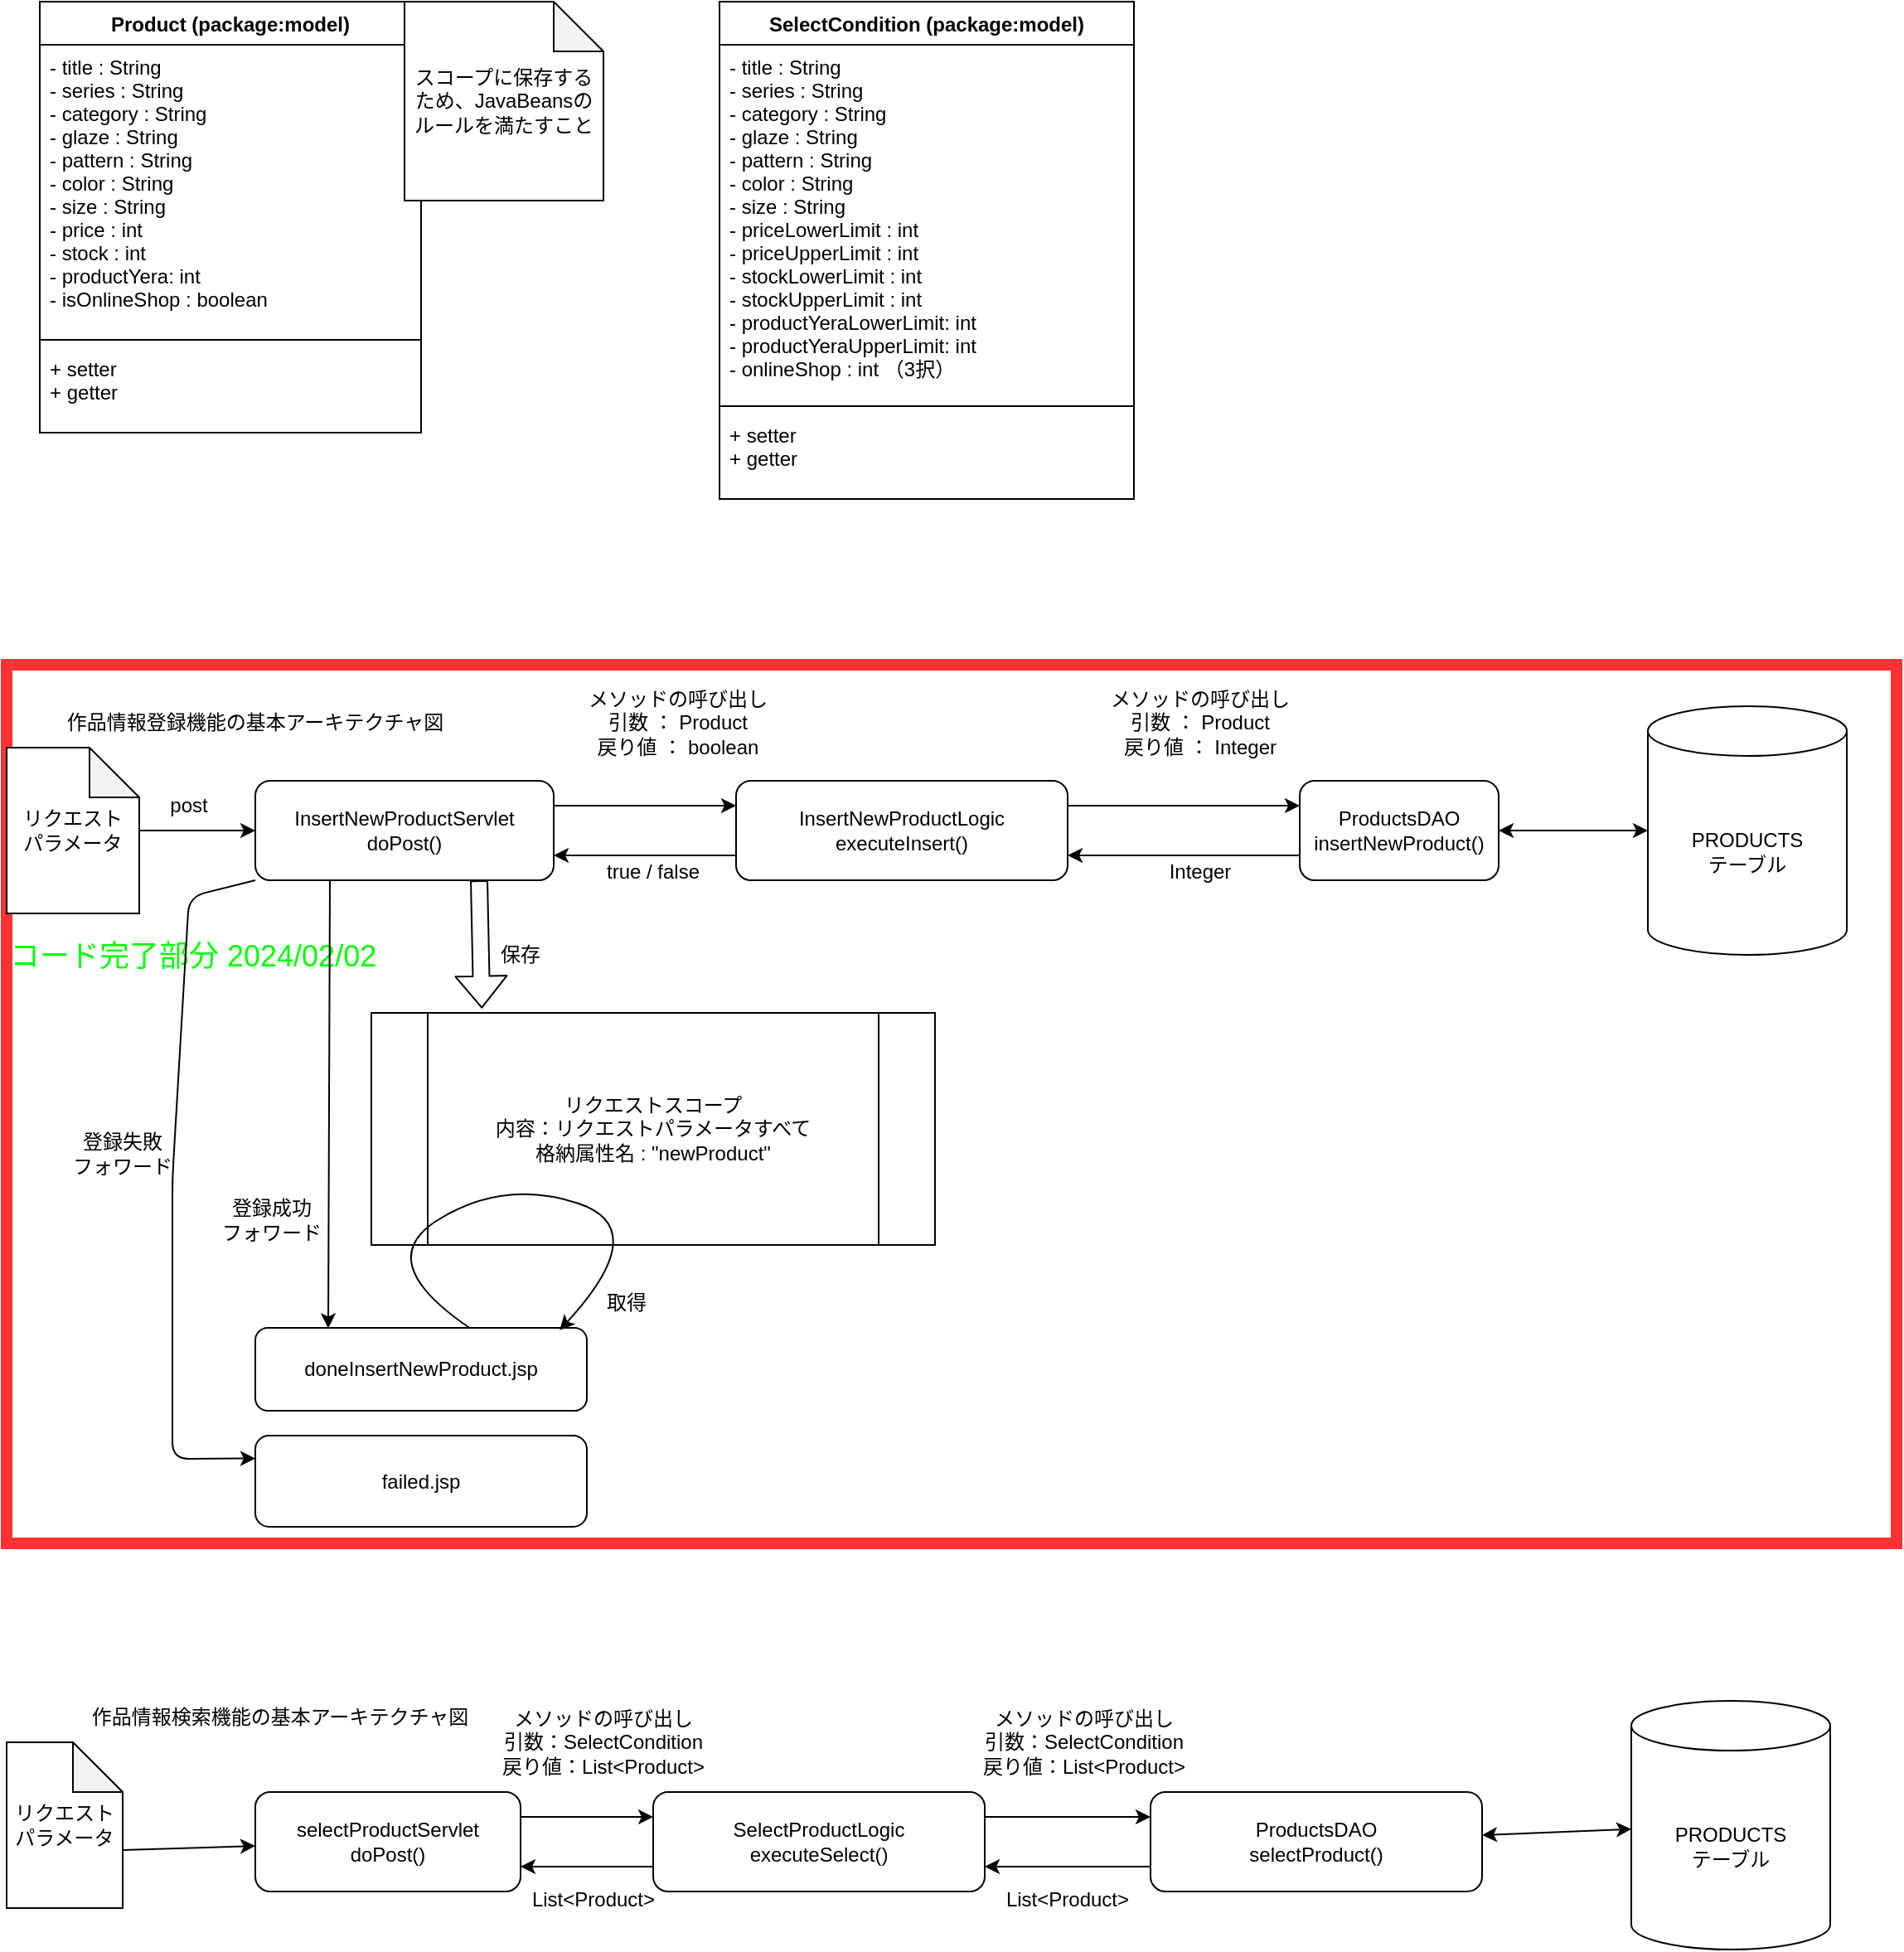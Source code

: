 <mxfile>
    <diagram id="-FYDAHze_42g2kL0sBDs" name="ページ1">
        <mxGraphModel dx="1072" dy="1644" grid="1" gridSize="10" guides="1" tooltips="1" connect="1" arrows="1" fold="1" page="1" pageScale="1" pageWidth="827" pageHeight="1169" math="0" shadow="0">
            <root>
                <mxCell id="0"/>
                <mxCell id="1" parent="0"/>
                <mxCell id="45" value="&lt;p style=&quot;line-height: 100%; font-size: 18px;&quot;&gt;&lt;font style=&quot;font-size: 18px;&quot; color=&quot;#00ff00&quot;&gt;コード完了部分 2024/02/02&lt;/font&gt;&lt;/p&gt;&lt;p style=&quot;line-height: 100%; font-size: 18px;&quot;&gt;&lt;font style=&quot;font-size: 18px;&quot; color=&quot;#00ff00&quot;&gt;&lt;br&gt;&lt;/font&gt;&lt;/p&gt;&lt;p style=&quot;line-height: 100%; font-size: 18px;&quot;&gt;&lt;font style=&quot;font-size: 18px;&quot; color=&quot;#00ff00&quot;&gt;&lt;br&gt;&lt;/font&gt;&lt;/p&gt;&lt;p style=&quot;line-height: 100%; font-size: 18px;&quot;&gt;&lt;font style=&quot;font-size: 18px;&quot; color=&quot;#00ff00&quot;&gt;&lt;br&gt;&lt;/font&gt;&lt;/p&gt;&lt;p style=&quot;line-height: 100%; font-size: 18px;&quot;&gt;&lt;br&gt;&lt;/p&gt;&lt;p style=&quot;line-height: 100%; font-size: 18px;&quot;&gt;&lt;br&gt;&lt;/p&gt;" style="rounded=0;whiteSpace=wrap;html=1;fillColor=none;strokeColor=#FF3333;strokeWidth=7;align=left;" parent="1" vertex="1">
                    <mxGeometry x="10" y="120" width="1140" height="530" as="geometry"/>
                </mxCell>
                <mxCell id="9" style="edgeStyle=none;html=1;exitX=1;exitY=0.25;exitDx=0;exitDy=0;entryX=0;entryY=0.25;entryDx=0;entryDy=0;" parent="1" source="2" target="7" edge="1">
                    <mxGeometry relative="1" as="geometry"/>
                </mxCell>
                <mxCell id="35" style="edgeStyle=none;html=1;exitX=0.25;exitY=1;exitDx=0;exitDy=0;entryX=0.22;entryY=0.005;entryDx=0;entryDy=0;entryPerimeter=0;" parent="1" source="2" target="34" edge="1">
                    <mxGeometry relative="1" as="geometry"/>
                </mxCell>
                <mxCell id="2" value="InsertNewProductServlet&lt;br&gt;doPost()" style="rounded=1;whiteSpace=wrap;html=1;" parent="1" vertex="1">
                    <mxGeometry x="160" y="190" width="180" height="60" as="geometry"/>
                </mxCell>
                <mxCell id="5" style="edgeStyle=none;html=1;entryX=0;entryY=0.5;entryDx=0;entryDy=0;" parent="1" source="4" target="2" edge="1">
                    <mxGeometry relative="1" as="geometry"/>
                </mxCell>
                <mxCell id="4" value="リクエスト&lt;br&gt;パラメータ" style="shape=note;whiteSpace=wrap;html=1;backgroundOutline=1;darkOpacity=0.05;" parent="1" vertex="1">
                    <mxGeometry x="10" y="170" width="80" height="100" as="geometry"/>
                </mxCell>
                <mxCell id="6" value="post" style="text;html=1;strokeColor=none;fillColor=none;align=center;verticalAlign=middle;whiteSpace=wrap;rounded=0;" parent="1" vertex="1">
                    <mxGeometry x="90" y="190" width="60" height="30" as="geometry"/>
                </mxCell>
                <mxCell id="13" style="edgeStyle=none;html=1;exitX=1;exitY=0.25;exitDx=0;exitDy=0;entryX=0;entryY=0.25;entryDx=0;entryDy=0;" parent="1" source="7" target="11" edge="1">
                    <mxGeometry relative="1" as="geometry"/>
                </mxCell>
                <mxCell id="7" value="InsertNewProductLogic&lt;br&gt;executeInsert()" style="rounded=1;whiteSpace=wrap;html=1;" parent="1" vertex="1">
                    <mxGeometry x="450" y="190" width="200" height="60" as="geometry"/>
                </mxCell>
                <mxCell id="10" value="メソッドの呼び出し&lt;br&gt;引数 ： Product&lt;br&gt;戻り値 ： boolean" style="text;html=1;strokeColor=none;fillColor=none;align=center;verticalAlign=middle;whiteSpace=wrap;rounded=0;" parent="1" vertex="1">
                    <mxGeometry x="320" y="120" width="190" height="70" as="geometry"/>
                </mxCell>
                <mxCell id="11" value="ProductsDAO&lt;br&gt;insertNewProduct()" style="rounded=1;whiteSpace=wrap;html=1;" parent="1" vertex="1">
                    <mxGeometry x="790" y="190" width="120" height="60" as="geometry"/>
                </mxCell>
                <mxCell id="19" value="Product (package:model)" style="swimlane;fontStyle=1;align=center;verticalAlign=top;childLayout=stackLayout;horizontal=1;startSize=26;horizontalStack=0;resizeParent=1;resizeParentMax=0;resizeLast=0;collapsible=1;marginBottom=0;" parent="1" vertex="1">
                    <mxGeometry x="30" y="-280" width="230" height="260" as="geometry"/>
                </mxCell>
                <mxCell id="20" value="- title : String&#10;- series : String&#10;- category : String&#10;- glaze : String&#10;- pattern : String&#10;- color : String&#10;- size : String&#10;- price : int&#10;- stock : int&#10;- productYera: int&#10;- isOnlineShop : boolean" style="text;strokeColor=none;fillColor=none;align=left;verticalAlign=top;spacingLeft=4;spacingRight=4;overflow=hidden;rotatable=0;points=[[0,0.5],[1,0.5]];portConstraint=eastwest;" parent="19" vertex="1">
                    <mxGeometry y="26" width="230" height="174" as="geometry"/>
                </mxCell>
                <mxCell id="21" value="" style="line;strokeWidth=1;fillColor=none;align=left;verticalAlign=middle;spacingTop=-1;spacingLeft=3;spacingRight=3;rotatable=0;labelPosition=right;points=[];portConstraint=eastwest;strokeColor=inherit;" parent="19" vertex="1">
                    <mxGeometry y="200" width="230" height="8" as="geometry"/>
                </mxCell>
                <mxCell id="22" value="+ setter&#10;+ getter" style="text;strokeColor=none;fillColor=none;align=left;verticalAlign=top;spacingLeft=4;spacingRight=4;overflow=hidden;rotatable=0;points=[[0,0.5],[1,0.5]];portConstraint=eastwest;" parent="19" vertex="1">
                    <mxGeometry y="208" width="230" height="52" as="geometry"/>
                </mxCell>
                <mxCell id="23" value="PRODUCTS&lt;br&gt;テーブル" style="shape=cylinder3;whiteSpace=wrap;html=1;boundedLbl=1;backgroundOutline=1;size=15;" parent="1" vertex="1">
                    <mxGeometry x="1000" y="145" width="120" height="150" as="geometry"/>
                </mxCell>
                <mxCell id="24" value="" style="endArrow=classic;startArrow=classic;html=1;entryX=0;entryY=0.5;entryDx=0;entryDy=0;entryPerimeter=0;exitX=1;exitY=0.5;exitDx=0;exitDy=0;" parent="1" source="11" target="23" edge="1">
                    <mxGeometry width="50" height="50" relative="1" as="geometry">
                        <mxPoint x="850" y="170" as="sourcePoint"/>
                        <mxPoint x="900" y="120" as="targetPoint"/>
                    </mxGeometry>
                </mxCell>
                <mxCell id="25" value="" style="endArrow=classic;html=1;exitX=0;exitY=0.75;exitDx=0;exitDy=0;entryX=1;entryY=0.75;entryDx=0;entryDy=0;" parent="1" source="11" target="7" edge="1">
                    <mxGeometry width="50" height="50" relative="1" as="geometry">
                        <mxPoint x="620" y="170" as="sourcePoint"/>
                        <mxPoint x="670" y="120" as="targetPoint"/>
                    </mxGeometry>
                </mxCell>
                <mxCell id="27" value="" style="endArrow=classic;html=1;exitX=0;exitY=0.75;exitDx=0;exitDy=0;entryX=1;entryY=0.75;entryDx=0;entryDy=0;" parent="1" source="7" target="2" edge="1">
                    <mxGeometry width="50" height="50" relative="1" as="geometry">
                        <mxPoint x="500" y="170" as="sourcePoint"/>
                        <mxPoint x="550" y="120" as="targetPoint"/>
                    </mxGeometry>
                </mxCell>
                <mxCell id="28" value="true / false" style="text;html=1;strokeColor=none;fillColor=none;align=center;verticalAlign=middle;whiteSpace=wrap;rounded=0;" parent="1" vertex="1">
                    <mxGeometry x="370" y="230" width="60" height="30" as="geometry"/>
                </mxCell>
                <mxCell id="29" value="メソッドの呼び出し&lt;br&gt;引数 ： Product&lt;br&gt;戻り値 ： Integer" style="text;html=1;strokeColor=none;fillColor=none;align=center;verticalAlign=middle;whiteSpace=wrap;rounded=0;" parent="1" vertex="1">
                    <mxGeometry x="635" y="120" width="190" height="70" as="geometry"/>
                </mxCell>
                <mxCell id="30" value="Integer" style="text;html=1;strokeColor=none;fillColor=none;align=center;verticalAlign=middle;whiteSpace=wrap;rounded=0;" parent="1" vertex="1">
                    <mxGeometry x="700" y="230" width="60" height="30" as="geometry"/>
                </mxCell>
                <mxCell id="31" value="リクエストスコープ&lt;br&gt;内容：リクエストパラメータすべて&lt;br&gt;格納属性名 : &quot;newProduct&quot;" style="shape=process;whiteSpace=wrap;html=1;backgroundOutline=1;" parent="1" vertex="1">
                    <mxGeometry x="230" y="330" width="340" height="140" as="geometry"/>
                </mxCell>
                <mxCell id="32" value="" style="shape=flexArrow;endArrow=classic;html=1;entryX=0.196;entryY=-0.019;entryDx=0;entryDy=0;entryPerimeter=0;exitX=0.75;exitY=1;exitDx=0;exitDy=0;" parent="1" source="2" target="31" edge="1">
                    <mxGeometry width="50" height="50" relative="1" as="geometry">
                        <mxPoint x="200" y="260" as="sourcePoint"/>
                        <mxPoint x="250" y="210" as="targetPoint"/>
                    </mxGeometry>
                </mxCell>
                <mxCell id="33" value="保存" style="text;html=1;strokeColor=none;fillColor=none;align=center;verticalAlign=middle;whiteSpace=wrap;rounded=0;" parent="1" vertex="1">
                    <mxGeometry x="290" y="280" width="60" height="30" as="geometry"/>
                </mxCell>
                <mxCell id="34" value="doneInsertNewProduct.jsp" style="rounded=1;whiteSpace=wrap;html=1;" parent="1" vertex="1">
                    <mxGeometry x="160" y="520" width="200" height="50" as="geometry"/>
                </mxCell>
                <mxCell id="36" value="登録成功&lt;br&gt;フォワード" style="text;html=1;strokeColor=none;fillColor=none;align=center;verticalAlign=middle;whiteSpace=wrap;rounded=0;" parent="1" vertex="1">
                    <mxGeometry x="120" y="430" width="100" height="50" as="geometry"/>
                </mxCell>
                <mxCell id="37" value="" style="curved=1;endArrow=classic;html=1;exitX=0.648;exitY=0.005;exitDx=0;exitDy=0;exitPerimeter=0;entryX=0.918;entryY=0.028;entryDx=0;entryDy=0;entryPerimeter=0;" parent="1" source="34" target="34" edge="1">
                    <mxGeometry width="50" height="50" relative="1" as="geometry">
                        <mxPoint x="200" y="480" as="sourcePoint"/>
                        <mxPoint x="250" y="430" as="targetPoint"/>
                        <Array as="points">
                            <mxPoint x="230" y="480"/>
                            <mxPoint x="310" y="430"/>
                            <mxPoint x="400" y="460"/>
                        </Array>
                    </mxGeometry>
                </mxCell>
                <mxCell id="38" value="取得" style="text;html=1;strokeColor=none;fillColor=none;align=center;verticalAlign=middle;whiteSpace=wrap;rounded=0;" parent="1" vertex="1">
                    <mxGeometry x="354" y="490" width="60" height="30" as="geometry"/>
                </mxCell>
                <mxCell id="39" value="スコープに保存するため、JavaBeansのルールを満たすこと" style="shape=note;whiteSpace=wrap;html=1;backgroundOutline=1;darkOpacity=0.05;" parent="1" vertex="1">
                    <mxGeometry x="250" y="-280" width="120" height="120" as="geometry"/>
                </mxCell>
                <mxCell id="41" value="failed.jsp" style="rounded=1;whiteSpace=wrap;html=1;" parent="1" vertex="1">
                    <mxGeometry x="160" y="585" width="200" height="55" as="geometry"/>
                </mxCell>
                <mxCell id="42" value="" style="endArrow=classic;html=1;entryX=0;entryY=0.25;entryDx=0;entryDy=0;exitX=0;exitY=1;exitDx=0;exitDy=0;" parent="1" source="2" target="41" edge="1">
                    <mxGeometry width="50" height="50" relative="1" as="geometry">
                        <mxPoint x="260" y="530" as="sourcePoint"/>
                        <mxPoint x="310" y="480" as="targetPoint"/>
                        <Array as="points">
                            <mxPoint x="120" y="260"/>
                            <mxPoint x="110" y="430"/>
                            <mxPoint x="110" y="599"/>
                        </Array>
                    </mxGeometry>
                </mxCell>
                <mxCell id="43" value="登録失敗&lt;br&gt;フォワード" style="text;html=1;strokeColor=none;fillColor=none;align=center;verticalAlign=middle;whiteSpace=wrap;rounded=0;" parent="1" vertex="1">
                    <mxGeometry x="30" y="390" width="100" height="50" as="geometry"/>
                </mxCell>
                <mxCell id="51" style="edgeStyle=none;html=1;exitX=0;exitY=0;exitDx=70;exitDy=65;exitPerimeter=0;" parent="1" source="46" target="50" edge="1">
                    <mxGeometry relative="1" as="geometry"/>
                </mxCell>
                <mxCell id="46" value="リクエストパラメータ" style="shape=note;whiteSpace=wrap;html=1;backgroundOutline=1;darkOpacity=0.05;" parent="1" vertex="1">
                    <mxGeometry x="10" y="770" width="70" height="100" as="geometry"/>
                </mxCell>
                <mxCell id="48" value="作品情報登録機能の基本アーキテクチャ図" style="text;html=1;strokeColor=none;fillColor=none;align=center;verticalAlign=middle;whiteSpace=wrap;rounded=0;" parent="1" vertex="1">
                    <mxGeometry x="20" y="140" width="280" height="30" as="geometry"/>
                </mxCell>
                <mxCell id="49" value="作品情報検索機能の基本アーキテクチャ図" style="text;html=1;strokeColor=none;fillColor=none;align=center;verticalAlign=middle;whiteSpace=wrap;rounded=0;" parent="1" vertex="1">
                    <mxGeometry x="10" y="740" width="330" height="30" as="geometry"/>
                </mxCell>
                <mxCell id="56" style="edgeStyle=none;html=1;exitX=1;exitY=0.25;exitDx=0;exitDy=0;entryX=0;entryY=0.25;entryDx=0;entryDy=0;" parent="1" source="50" target="52" edge="1">
                    <mxGeometry relative="1" as="geometry"/>
                </mxCell>
                <mxCell id="50" value="selectProductServlet&lt;br&gt;doPost()" style="rounded=1;whiteSpace=wrap;html=1;" parent="1" vertex="1">
                    <mxGeometry x="160" y="800" width="160" height="60" as="geometry"/>
                </mxCell>
                <mxCell id="58" style="edgeStyle=none;html=1;exitX=0;exitY=0.75;exitDx=0;exitDy=0;entryX=1;entryY=0.75;entryDx=0;entryDy=0;" parent="1" source="52" target="50" edge="1">
                    <mxGeometry relative="1" as="geometry"/>
                </mxCell>
                <mxCell id="60" style="edgeStyle=none;html=1;exitX=1;exitY=0.25;exitDx=0;exitDy=0;entryX=0;entryY=0.25;entryDx=0;entryDy=0;" parent="1" source="52" target="53" edge="1">
                    <mxGeometry relative="1" as="geometry"/>
                </mxCell>
                <mxCell id="52" value="SelectProductLogic&lt;br&gt;executeSelect()" style="rounded=1;whiteSpace=wrap;html=1;" parent="1" vertex="1">
                    <mxGeometry x="400" y="800" width="200" height="60" as="geometry"/>
                </mxCell>
                <mxCell id="62" style="edgeStyle=none;html=1;exitX=0;exitY=0.75;exitDx=0;exitDy=0;entryX=1;entryY=0.75;entryDx=0;entryDy=0;" parent="1" source="53" target="52" edge="1">
                    <mxGeometry relative="1" as="geometry"/>
                </mxCell>
                <mxCell id="53" value="ProductsDAO&lt;br&gt;selectProduct()" style="rounded=1;whiteSpace=wrap;html=1;" parent="1" vertex="1">
                    <mxGeometry x="700" y="800" width="200" height="60" as="geometry"/>
                </mxCell>
                <mxCell id="54" value="PRODUCTS&lt;br&gt;テーブル" style="shape=cylinder3;whiteSpace=wrap;html=1;boundedLbl=1;backgroundOutline=1;size=15;" parent="1" vertex="1">
                    <mxGeometry x="990" y="745" width="120" height="150" as="geometry"/>
                </mxCell>
                <mxCell id="55" value="" style="endArrow=classic;startArrow=classic;html=1;" parent="1" source="53" target="54" edge="1">
                    <mxGeometry width="50" height="50" relative="1" as="geometry">
                        <mxPoint x="860" y="770" as="sourcePoint"/>
                        <mxPoint x="910" y="720" as="targetPoint"/>
                    </mxGeometry>
                </mxCell>
                <mxCell id="57" value="メソッドの呼び出し&lt;br&gt;引数：SelectCondition&lt;br&gt;戻り値：List&amp;lt;Product&amp;gt;" style="text;html=1;strokeColor=none;fillColor=none;align=center;verticalAlign=middle;whiteSpace=wrap;rounded=0;" parent="1" vertex="1">
                    <mxGeometry x="290" y="730" width="160" height="80" as="geometry"/>
                </mxCell>
                <mxCell id="59" value="List&amp;lt;Product&amp;gt;" style="text;html=1;strokeColor=none;fillColor=none;align=center;verticalAlign=middle;whiteSpace=wrap;rounded=0;" parent="1" vertex="1">
                    <mxGeometry x="314" y="850" width="100" height="30" as="geometry"/>
                </mxCell>
                <mxCell id="61" value="メソッドの呼び出し&lt;br&gt;引数：SelectCondition&lt;br&gt;戻り値：List&amp;lt;Product&amp;gt;" style="text;html=1;strokeColor=none;fillColor=none;align=center;verticalAlign=middle;whiteSpace=wrap;rounded=0;" parent="1" vertex="1">
                    <mxGeometry x="580" y="730" width="160" height="80" as="geometry"/>
                </mxCell>
                <mxCell id="63" value="List&amp;lt;Product&amp;gt;" style="text;html=1;strokeColor=none;fillColor=none;align=center;verticalAlign=middle;whiteSpace=wrap;rounded=0;" parent="1" vertex="1">
                    <mxGeometry x="600" y="850" width="100" height="30" as="geometry"/>
                </mxCell>
                <mxCell id="64" value="SelectCondition (package:model)" style="swimlane;fontStyle=1;align=center;verticalAlign=top;childLayout=stackLayout;horizontal=1;startSize=26;horizontalStack=0;resizeParent=1;resizeParentMax=0;resizeLast=0;collapsible=1;marginBottom=0;" parent="1" vertex="1">
                    <mxGeometry x="440" y="-280" width="250" height="300" as="geometry"/>
                </mxCell>
                <mxCell id="65" value="- title : String&#10;- series : String&#10;- category : String&#10;- glaze : String&#10;- pattern : String&#10;- color : String&#10;- size : String&#10;- priceLowerLimit : int&#10;- priceUpperLimit : int&#10;- stockLowerLimit : int&#10;- stockUpperLimit : int&#10;- productYeraLowerLimit: int&#10;- productYeraUpperLimit: int&#10;- onlineShop : int （3択）" style="text;strokeColor=none;fillColor=none;align=left;verticalAlign=top;spacingLeft=4;spacingRight=4;overflow=hidden;rotatable=0;points=[[0,0.5],[1,0.5]];portConstraint=eastwest;" parent="64" vertex="1">
                    <mxGeometry y="26" width="250" height="214" as="geometry"/>
                </mxCell>
                <mxCell id="66" value="" style="line;strokeWidth=1;fillColor=none;align=left;verticalAlign=middle;spacingTop=-1;spacingLeft=3;spacingRight=3;rotatable=0;labelPosition=right;points=[];portConstraint=eastwest;strokeColor=inherit;" parent="64" vertex="1">
                    <mxGeometry y="240" width="250" height="8" as="geometry"/>
                </mxCell>
                <mxCell id="67" value="+ setter&#10;+ getter" style="text;strokeColor=none;fillColor=none;align=left;verticalAlign=top;spacingLeft=4;spacingRight=4;overflow=hidden;rotatable=0;points=[[0,0.5],[1,0.5]];portConstraint=eastwest;" parent="64" vertex="1">
                    <mxGeometry y="248" width="250" height="52" as="geometry"/>
                </mxCell>
            </root>
        </mxGraphModel>
    </diagram>
</mxfile>